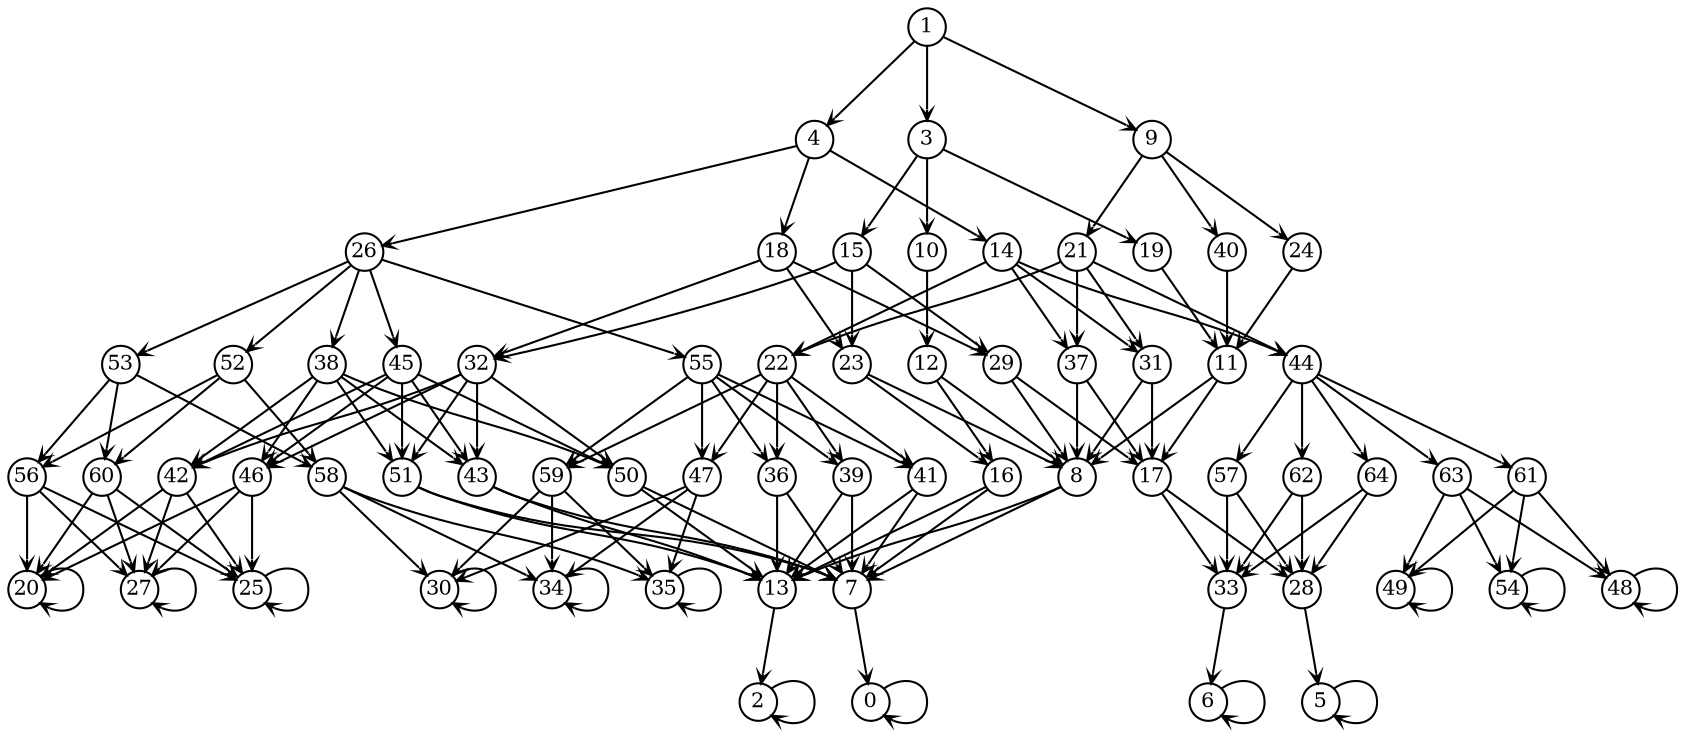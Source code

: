 digraph G {
   node [shape=circle,width=.25,height=.25,fixedsize=true,fontsize=10];
   edge [arrowhead="vee",arrowsize=.5];
   s0 [label="1"];
   s1 [label="4"];
   s2 [label="3"];
   s3 [label="9"];
   s4 [label="26"];
   s5 [label="18"];
   s6 [label="15"];
   s7 [label="10"];
   s8 [label="14"];
   s9 [label="21"];
   s10 [label="19"];
   s11 [label="40"];
   s12 [label="24"];
   s13 [label="53"];
   s14 [label="52"];
   s15 [label="38"];
   s16 [label="45"];
   s17 [label="32"];
   s18 [label="55"];
   s19 [label="22"];
   s20 [label="23"];
   s21 [label="12"];
   s22 [label="29"];
   s23 [label="37"];
   s24 [label="31"];
   s25 [label="11"];
   s26 [label="44"];
   s27 [label="60"];
   s28 [label="56"];
   s29 [label="42"];
   s30 [label="46"];
   s31 [label="58"];
   s32 [label="47"];
   s33 [label="59"];
   s34 [label="51"];
   s35 [label="43"];
   s36 [label="50"];
   s37 [label="39"];
   s38 [label="41"];
   s39 [label="36"];
   s40 [label="16"];
   s41 [label="8"];
   s42 [label="63"];
   s43 [label="61"];
   s44 [label="17"];
   s45 [label="62"];
   s46 [label="64"];
   s47 [label="57"];
   s48 [label="27"];
   s49 [label="25"];
   s50 [label="20"];
   s51 [label="35"];
   s52 [label="30"];
   s53 [label="34"];
   s54 [label="13"];
   s55 [label="7"];
   s56 [label="54"];
   s57 [label="48"];
   s58 [label="49"];
   s59 [label="33"];
   s60 [label="28"];
   s61 [label="2"];
   s62 [label="0"];
   s63 [label="6"];
   s64 [label="5"];
   s0 -> s1;
   s0 -> s2;
   s0 -> s3;
   s1 -> s4;
   s1 -> s5;
   s1 -> s8;
   s2 -> s6;
   s2 -> s7;
   s2 -> s10;
   s3 -> s9;
   s3 -> s11;
   s3 -> s12;
   s4 -> s13;
   s4 -> s14;
   s4 -> s15;
   s4 -> s16;
   s4 -> s18;
   s5 -> s17;
   s5 -> s20;
   s5 -> s22;
   s6 -> s17;
   s6 -> s20;
   s6 -> s22;
   s7 -> s21;
   s8 -> s19;
   s8 -> s23;
   s8 -> s24;
   s8 -> s26;
   s9 -> s19;
   s9 -> s23;
   s9 -> s24;
   s9 -> s26;
   s10 -> s25;
   s11 -> s25;
   s12 -> s25;
   s13 -> s27;
   s13 -> s28;
   s13 -> s31;
   s14 -> s27;
   s14 -> s28;
   s14 -> s31;
   s15 -> s29;
   s15 -> s30;
   s15 -> s34;
   s15 -> s35;
   s15 -> s36;
   s16 -> s29;
   s16 -> s30;
   s16 -> s34;
   s16 -> s35;
   s16 -> s36;
   s17 -> s29;
   s17 -> s30;
   s17 -> s34;
   s17 -> s35;
   s17 -> s36;
   s18 -> s32;
   s18 -> s33;
   s18 -> s37;
   s18 -> s38;
   s18 -> s39;
   s19 -> s32;
   s19 -> s33;
   s19 -> s37;
   s19 -> s38;
   s19 -> s39;
   s20 -> s40;
   s20 -> s41;
   s21 -> s40;
   s21 -> s41;
   s22 -> s41;
   s22 -> s44;
   s23 -> s41;
   s23 -> s44;
   s24 -> s41;
   s24 -> s44;
   s25 -> s41;
   s25 -> s44;
   s26 -> s42;
   s26 -> s43;
   s26 -> s45;
   s26 -> s46;
   s26 -> s47;
   s27 -> s48;
   s27 -> s49;
   s27 -> s50;
   s28 -> s48;
   s28 -> s49;
   s28 -> s50;
   s29 -> s48;
   s29 -> s49;
   s29 -> s50;
   s30 -> s48;
   s30 -> s49;
   s30 -> s50;
   s31 -> s51;
   s31 -> s52;
   s31 -> s53;
   s32 -> s51;
   s32 -> s52;
   s32 -> s53;
   s33 -> s51;
   s33 -> s52;
   s33 -> s53;
   s34 -> s54;
   s34 -> s55;
   s35 -> s54;
   s35 -> s55;
   s36 -> s54;
   s36 -> s55;
   s37 -> s54;
   s37 -> s55;
   s38 -> s54;
   s38 -> s55;
   s39 -> s54;
   s39 -> s55;
   s40 -> s54;
   s40 -> s55;
   s41 -> s54;
   s41 -> s55;
   s42 -> s56;
   s42 -> s57;
   s42 -> s58;
   s43 -> s56;
   s43 -> s57;
   s43 -> s58;
   s44 -> s59;
   s44 -> s60;
   s45 -> s59;
   s45 -> s60;
   s46 -> s59;
   s46 -> s60;
   s47 -> s59;
   s47 -> s60;
   s48 -> s48;
   s49 -> s49;
   s50 -> s50;
   s51 -> s51;
   s52 -> s52;
   s53 -> s53;
   s54 -> s61;
   s55 -> s62;
   s56 -> s56;
   s57 -> s57;
   s58 -> s58;
   s59 -> s63;
   s60 -> s64;
   s61 -> s61;
   s62 -> s62;
   s63 -> s63;
   s64 -> s64;
}

